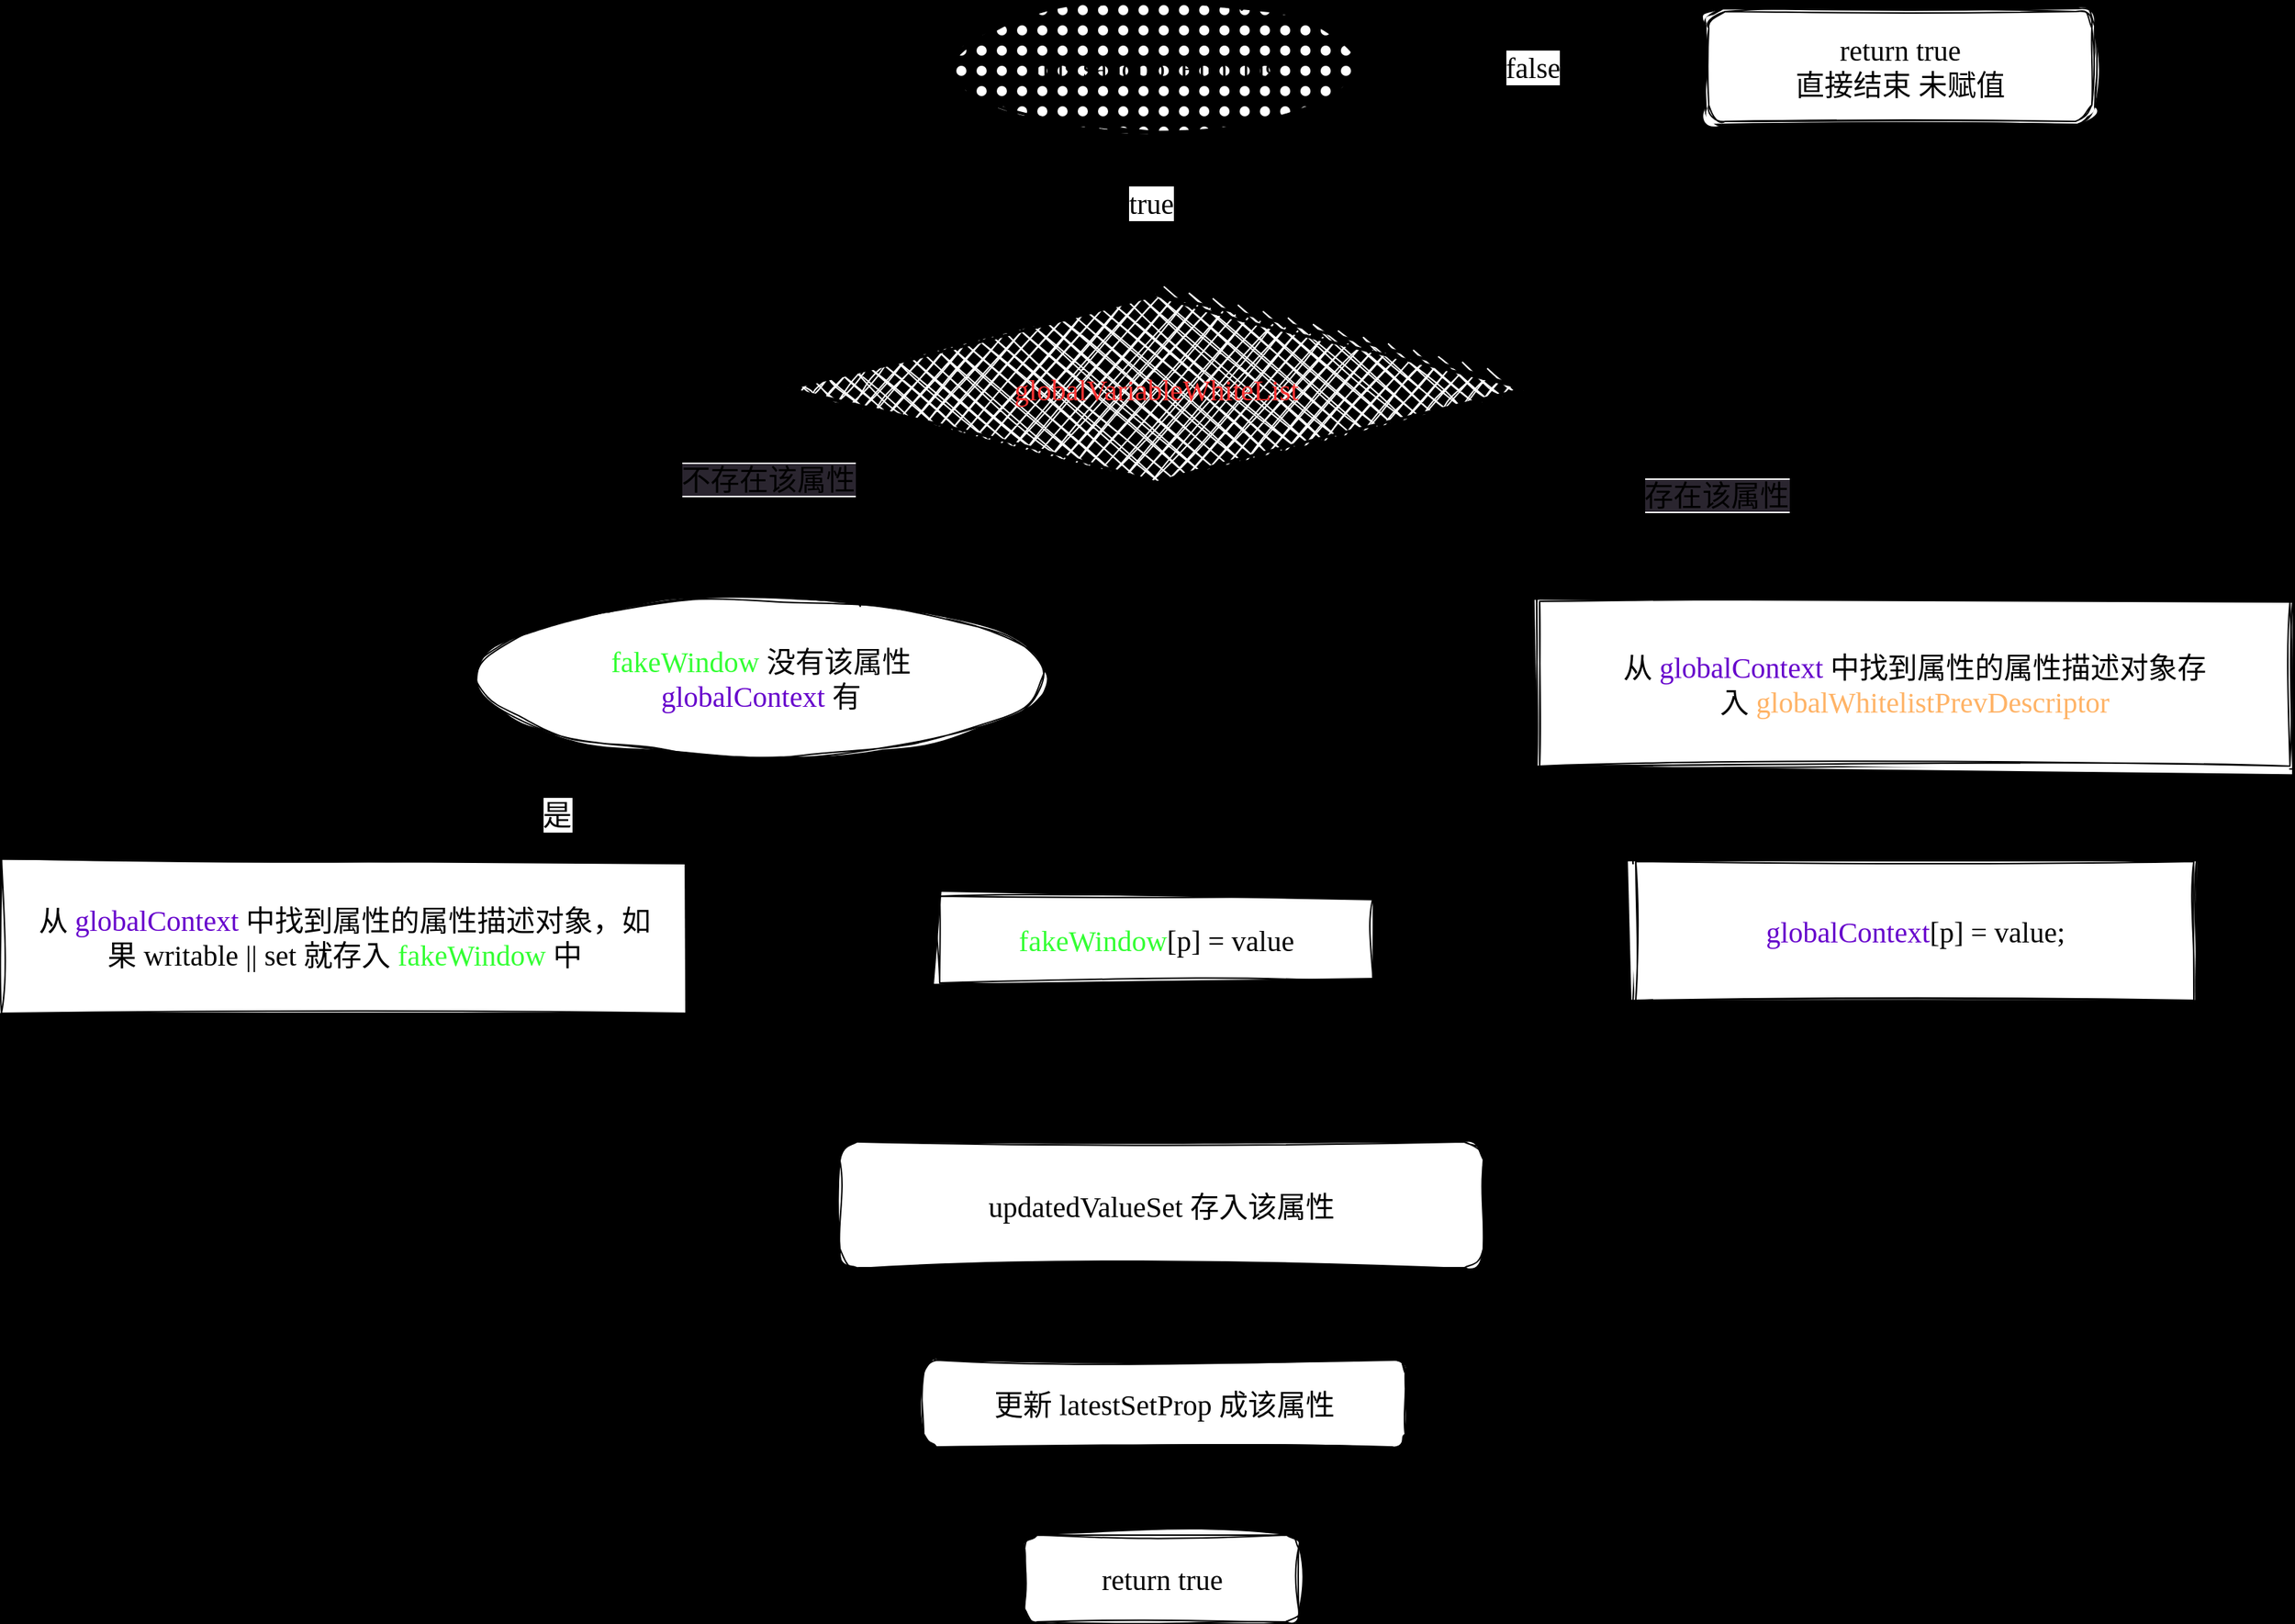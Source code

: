 <mxfile>
    <diagram id="3beZDpxnnqpNYl-iiuE6" name="第 1 页">
        <mxGraphModel dx="2198" dy="1898" grid="0" gridSize="1" guides="1" tooltips="1" connect="1" arrows="1" fold="1" page="0" pageScale="1" pageWidth="1600" pageHeight="1200" background="#000000" math="0" shadow="0">
            <root>
                <mxCell id="0"/>
                <mxCell id="1" parent="0"/>
                <mxCell id="12" value="false" style="edgeStyle=none;sketch=1;hachureGap=4;jiggle=2;curveFitting=1;html=1;fontFamily=Verdana;fontSize=20;" parent="1" source="4" target="13" edge="1">
                    <mxGeometry relative="1" as="geometry">
                        <mxPoint x="610" y="480" as="targetPoint"/>
                    </mxGeometry>
                </mxCell>
                <mxCell id="16" style="edgeStyle=none;sketch=1;hachureGap=4;jiggle=2;curveFitting=1;html=1;entryX=0.5;entryY=0;entryDx=0;entryDy=0;fontFamily=Verdana;fontSize=20;" parent="1" source="4" target="15" edge="1">
                    <mxGeometry relative="1" as="geometry"/>
                </mxCell>
                <mxCell id="17" value="true" style="edgeLabel;html=1;align=center;verticalAlign=middle;resizable=0;points=[];fontSize=20;fontFamily=Verdana;" parent="16" vertex="1" connectable="0">
                    <mxGeometry x="-0.137" y="-4" relative="1" as="geometry">
                        <mxPoint as="offset"/>
                    </mxGeometry>
                </mxCell>
                <UserObject label="&lt;font style=&quot;font-size: 20px;&quot;&gt;this.sandboxRunning&lt;/font&gt;" link="this.sandboxRunning" id="4">
                    <mxCell style="ellipse;whiteSpace=wrap;html=1;strokeWidth=2;fillWeight=2;hachureGap=8;fillStyle=dots;sketch=1;jiggle=2;curveFitting=1;fontFamily=Verdana;fontSize=20;" parent="1" vertex="1">
                        <mxGeometry x="290" y="240" width="280" height="90" as="geometry"/>
                    </mxCell>
                </UserObject>
                <mxCell id="13" value="return true&lt;br style=&quot;font-size: 20px;&quot;&gt;直接结束 未赋值" style="shape=ext;double=1;rounded=1;whiteSpace=wrap;html=1;sketch=1;hachureGap=4;jiggle=2;curveFitting=1;fontFamily=Verdana;fontSize=20;" parent="1" vertex="1">
                    <mxGeometry x="810" y="245" width="269" height="80" as="geometry"/>
                </mxCell>
                <mxCell id="19" style="edgeStyle=none;sketch=1;hachureGap=4;jiggle=2;curveFitting=1;html=1;exitX=0;exitY=0.5;exitDx=0;exitDy=0;fontFamily=Verdana;fontSize=20;entryX=0.5;entryY=0;entryDx=0;entryDy=0;" parent="1" source="15" target="36" edge="1">
                    <mxGeometry relative="1" as="geometry">
                        <mxPoint x="90" y="696" as="targetPoint"/>
                    </mxGeometry>
                </mxCell>
                <mxCell id="21" value="&lt;span style=&quot;background-color: rgb(42, 37, 47); font-size: 20px;&quot;&gt;不存在该属性&lt;/span&gt;" style="edgeLabel;html=1;align=center;verticalAlign=middle;resizable=0;points=[];fontSize=20;fontFamily=Verdana;" parent="19" vertex="1" connectable="0">
                    <mxGeometry x="-0.129" y="-6" relative="1" as="geometry">
                        <mxPoint as="offset"/>
                    </mxGeometry>
                </mxCell>
                <mxCell id="20" style="edgeStyle=none;sketch=1;hachureGap=4;jiggle=2;curveFitting=1;html=1;exitX=1;exitY=0.5;exitDx=0;exitDy=0;fontFamily=Verdana;fontSize=20;entryX=0.5;entryY=0;entryDx=0;entryDy=0;" parent="1" source="15" target="23" edge="1">
                    <mxGeometry relative="1" as="geometry">
                        <mxPoint x="490" y="760" as="targetPoint"/>
                        <Array as="points"/>
                    </mxGeometry>
                </mxCell>
                <mxCell id="22" value="&lt;span style=&quot;background-color: rgb(42, 37, 47); font-size: 20px;&quot;&gt;存在该属性&lt;/span&gt;" style="edgeLabel;html=1;align=center;verticalAlign=middle;resizable=0;points=[];fontSize=20;fontFamily=Verdana;" parent="20" vertex="1" connectable="0">
                    <mxGeometry x="-0.018" y="-2" relative="1" as="geometry">
                        <mxPoint as="offset"/>
                    </mxGeometry>
                </mxCell>
                <mxCell id="15" value="&lt;font color=&quot;#ff3333&quot; style=&quot;font-size: 20px;&quot;&gt;globalVariableWhiteList&lt;/font&gt;" style="rhombus;whiteSpace=wrap;html=1;strokeWidth=2;fillWeight=-1;hachureGap=8;fillStyle=cross-hatch;sketch=1;jiggle=2;curveFitting=1;fontFamily=Verdana;fontSize=20;" parent="1" vertex="1">
                    <mxGeometry x="175" y="443" width="510" height="130" as="geometry"/>
                </mxCell>
                <mxCell id="26" value="" style="edgeStyle=none;sketch=1;hachureGap=4;jiggle=2;curveFitting=1;html=1;fontFamily=Verdana;fontSize=20;" parent="1" source="23" target="25" edge="1">
                    <mxGeometry relative="1" as="geometry"/>
                </mxCell>
                <mxCell id="23" value="&lt;span style=&quot;font-size: 20px;&quot;&gt;从&lt;/span&gt;&lt;font style=&quot;font-size: 20px;&quot; color=&quot;#6600cc&quot;&gt;&amp;nbsp;globalContext&amp;nbsp;&lt;/font&gt;&lt;span style=&quot;font-size: 20px;&quot;&gt;中找到属性的属性描述对象&lt;/span&gt;存入&amp;nbsp;&lt;span style=&quot;color: rgb(255, 179, 102); font-size: 20px;&quot;&gt;globalWhitelistPrevDescriptor&lt;/span&gt;" style="shape=ext;double=1;rounded=0;whiteSpace=wrap;html=1;sketch=1;hachureGap=4;jiggle=2;curveFitting=1;fontFamily=Verdana;fontSize=20;" parent="1" vertex="1">
                    <mxGeometry x="693" y="653" width="523" height="118" as="geometry"/>
                </mxCell>
                <mxCell id="52" style="edgeStyle=none;sketch=1;hachureGap=4;jiggle=2;curveFitting=1;html=1;fontFamily=Verdana;fontSize=20;" parent="1" source="25" target="49" edge="1">
                    <mxGeometry relative="1" as="geometry"/>
                </mxCell>
                <mxCell id="25" value="&lt;font color=&quot;#6600cc&quot; style=&quot;font-size: 20px;&quot;&gt;globalContext&lt;/font&gt;[p] = value;" style="shape=ext;double=1;rounded=0;whiteSpace=wrap;html=1;sketch=1;hachureGap=4;jiggle=2;curveFitting=1;fontFamily=Verdana;fontSize=20;" parent="1" vertex="1">
                    <mxGeometry x="759.5" y="833" width="390" height="100" as="geometry"/>
                </mxCell>
                <mxCell id="38" value="" style="edgeStyle=none;sketch=1;hachureGap=4;jiggle=2;curveFitting=1;html=1;fontFamily=Verdana;fontSize=20;" parent="1" source="36" target="37" edge="1">
                    <mxGeometry relative="1" as="geometry"/>
                </mxCell>
                <mxCell id="43" value="" style="edgeStyle=none;sketch=1;hachureGap=4;jiggle=2;curveFitting=1;html=1;fontFamily=Verdana;fontSize=20;" parent="1" source="36" target="42" edge="1">
                    <mxGeometry relative="1" as="geometry"/>
                </mxCell>
                <mxCell id="44" value="是" style="edgeLabel;html=1;align=center;verticalAlign=middle;resizable=0;points=[];fontSize=20;fontFamily=Verdana;" parent="43" vertex="1" connectable="0">
                    <mxGeometry x="0.045" y="5" relative="1" as="geometry">
                        <mxPoint as="offset"/>
                    </mxGeometry>
                </mxCell>
                <mxCell id="36" value="&lt;span style=&quot;font-size: 20px;&quot;&gt;&lt;font color=&quot;#33ff33&quot; style=&quot;font-size: 20px;&quot;&gt;fakeWindow&lt;/font&gt; 没有该属性&lt;/span&gt;&lt;br style=&quot;font-size: 20px;&quot;&gt;&lt;span style=&quot;font-size: 20px;&quot;&gt;&lt;font color=&quot;#6600cc&quot; style=&quot;font-size: 20px;&quot;&gt;globalContext&lt;/font&gt; 有&lt;/span&gt;" style="ellipse;whiteSpace=wrap;html=1;sketch=1;hachureGap=4;jiggle=2;curveFitting=1;fontFamily=Verdana;fontSize=20;" parent="1" vertex="1">
                    <mxGeometry x="-40" y="653" width="393" height="110" as="geometry"/>
                </mxCell>
                <mxCell id="51" style="edgeStyle=none;sketch=1;hachureGap=4;jiggle=2;curveFitting=1;html=1;exitX=0.5;exitY=1;exitDx=0;exitDy=0;fontFamily=Verdana;fontSize=20;" parent="1" source="37" target="49" edge="1">
                    <mxGeometry relative="1" as="geometry"/>
                </mxCell>
                <mxCell id="37" value="&lt;font color=&quot;#33ff33&quot; style=&quot;font-size: 20px;&quot;&gt;fakeWindow&lt;/font&gt;[p] = value" style="whiteSpace=wrap;html=1;fontSize=20;fontFamily=Verdana;sketch=1;hachureGap=4;jiggle=2;curveFitting=1;" parent="1" vertex="1">
                    <mxGeometry x="280" y="859" width="300" height="60" as="geometry"/>
                </mxCell>
                <mxCell id="39" value="否" style="text;html=1;align=center;verticalAlign=middle;resizable=0;points=[];autosize=1;strokeColor=none;fillColor=none;fontSize=20;fontFamily=Verdana;sketch=1;hachureGap=4;jiggle=2;curveFitting=1;" parent="1" vertex="1">
                    <mxGeometry x="231" y="808" width="38" height="36" as="geometry"/>
                </mxCell>
                <mxCell id="50" value="" style="edgeStyle=none;sketch=1;hachureGap=4;jiggle=2;curveFitting=1;html=1;fontFamily=Verdana;fontSize=20;" parent="1" source="42" target="49" edge="1">
                    <mxGeometry relative="1" as="geometry"/>
                </mxCell>
                <mxCell id="42" value="从&lt;font color=&quot;#6600cc&quot; style=&quot;font-size: 20px;&quot;&gt;&amp;nbsp;globalContext &lt;/font&gt;中找到属性的属性描述对象，如果&amp;nbsp;writable || set 就存入&amp;nbsp;&lt;font color=&quot;#33ff33&quot; style=&quot;font-size: 20px;&quot;&gt;fakeWindow&lt;/font&gt; 中" style="whiteSpace=wrap;html=1;fontSize=20;fontFamily=Verdana;sketch=1;hachureGap=4;jiggle=2;curveFitting=1;" parent="1" vertex="1">
                    <mxGeometry x="-369" y="833" width="475" height="107" as="geometry"/>
                </mxCell>
                <mxCell id="55" value="" style="edgeStyle=none;sketch=1;hachureGap=4;jiggle=2;curveFitting=1;html=1;fontFamily=Verdana;fontSize=20;" parent="1" source="49" target="54" edge="1">
                    <mxGeometry relative="1" as="geometry"/>
                </mxCell>
                <mxCell id="49" value="updatedValueSet 存入该属性" style="rounded=1;whiteSpace=wrap;html=1;fontSize=20;fontFamily=Verdana;sketch=1;hachureGap=4;jiggle=2;curveFitting=1;" parent="1" vertex="1">
                    <mxGeometry x="211" y="1029" width="445" height="87" as="geometry"/>
                </mxCell>
                <mxCell id="57" value="" style="edgeStyle=none;sketch=1;hachureGap=4;jiggle=2;curveFitting=1;html=1;fontFamily=Verdana;fontSize=20;" parent="1" source="54" target="56" edge="1">
                    <mxGeometry relative="1" as="geometry"/>
                </mxCell>
                <mxCell id="54" value="更新&amp;nbsp;latestSetProp 成该属性" style="whiteSpace=wrap;html=1;fontSize=20;fontFamily=Verdana;rounded=1;sketch=1;hachureGap=4;jiggle=2;curveFitting=1;" parent="1" vertex="1">
                    <mxGeometry x="269" y="1180" width="333" height="60" as="geometry"/>
                </mxCell>
                <mxCell id="56" value="return true" style="whiteSpace=wrap;html=1;fontSize=20;fontFamily=Verdana;rounded=1;sketch=1;hachureGap=4;jiggle=2;curveFitting=1;" parent="1" vertex="1">
                    <mxGeometry x="338.75" y="1301" width="189.5" height="60" as="geometry"/>
                </mxCell>
            </root>
        </mxGraphModel>
    </diagram>
    <diagram id="SvuX_elx9gp2BdOiEa9C" name="第 2 页">
        <mxGraphModel dx="613" dy="1891" grid="0" gridSize="10" guides="1" tooltips="1" connect="1" arrows="1" fold="1" page="0" pageScale="1" pageWidth="1200" pageHeight="1600" math="0" shadow="0">
            <root>
                <mxCell id="0"/>
                <mxCell id="1" parent="0"/>
                <mxCell id="1J440T3AeXwuQjiSlXi3-40" style="edgeStyle=none;sketch=1;hachureGap=4;jiggle=2;curveFitting=1;html=1;entryX=0;entryY=0.5;entryDx=0;entryDy=0;fontFamily=Garamond;fontSize=17;fontStyle=1;labelBackgroundColor=none;" edge="1" parent="1" source="1J440T3AeXwuQjiSlXi3-1" target="1J440T3AeXwuQjiSlXi3-38">
                    <mxGeometry relative="1" as="geometry"/>
                </mxCell>
                <mxCell id="1J440T3AeXwuQjiSlXi3-1" value="&lt;span style=&quot;color: rgb(4, 51, 255); font-size: 17px;&quot;&gt;addedPropsMapInSandbox&lt;/span&gt;&lt;br style=&quot;font-size: 17px;&quot;&gt;&lt;br style=&quot;font-size: 17px;&quot;&gt;&lt;div style=&quot;font-size: 17px;&quot;&gt;&lt;font style=&quot;font-size: 17px;&quot;&gt;记录沙箱运行期间&lt;span style=&quot;color: rgb(148, 55, 255); font-size: 17px;&quot;&gt;新增&lt;/span&gt;的全局变量&lt;/font&gt;&lt;/div&gt;" style="shape=cylinder3;whiteSpace=wrap;html=1;boundedLbl=1;backgroundOutline=1;size=15;sketch=1;hachureGap=4;jiggle=2;curveFitting=1;fontFamily=Garamond;fontSize=17;fontStyle=1;labelBackgroundColor=none;" vertex="1" parent="1">
                    <mxGeometry x="896" y="155" width="284" height="144" as="geometry"/>
                </mxCell>
                <mxCell id="1J440T3AeXwuQjiSlXi3-2" value="&lt;span style=&quot;color: rgb(148, 55, 255); font-size: 17px;&quot;&gt;modifiedPropsOriginalValueMapInSandbox&lt;/span&gt;&lt;span style=&quot;font-size: 17px;&quot;&gt;&lt;br style=&quot;font-size: 17px;&quot;&gt;&lt;/span&gt;&lt;span style=&quot;font-size: 17px;&quot;&gt;&lt;br style=&quot;font-size: 17px;&quot;&gt;&lt;/span&gt;&lt;div style=&quot;font-size: 17px;&quot;&gt;&lt;span style=&quot;font-size: 17px;&quot;&gt;记录&amp;nbsp;&lt;/span&gt;&lt;span style=&quot;color: rgb(200, 172, 165); font-size: 17px;&quot;&gt;原始 window 对象&lt;/span&gt;&lt;span style=&quot;font-size: 17px;&quot;&gt;&amp;nbsp;中存在、但是自身没有的属性&lt;/span&gt;&lt;/div&gt;&lt;div style=&quot;font-size: 17px;&quot;&gt;&lt;span style=&quot;font-size: 17px;&quot;&gt;是一个&lt;span style=&quot;color: rgb(148, 55, 255); font-size: 17px;&quot;&gt;初始化&lt;/span&gt;的值的存储合集。&lt;/span&gt;&lt;br style=&quot;font-size: 17px;&quot;&gt;&lt;/div&gt;" style="shape=cylinder3;whiteSpace=wrap;html=1;boundedLbl=1;backgroundOutline=1;size=15;sketch=1;hachureGap=4;jiggle=2;curveFitting=1;fontFamily=Garamond;fontSize=17;fontStyle=1;labelBackgroundColor=none;" vertex="1" parent="1">
                    <mxGeometry x="1211.5" y="313" width="466" height="145" as="geometry"/>
                </mxCell>
                <mxCell id="1J440T3AeXwuQjiSlXi3-3" value="&lt;span style=&quot;color: rgb(255, 64, 255); font-size: 17px;&quot;&gt;currentUpdatedPropsValueMap&lt;/span&gt;&lt;span style=&quot;font-size: 17px;&quot;&gt;&lt;br style=&quot;font-size: 17px;&quot;&gt;&lt;/span&gt;&lt;span style=&quot;font-size: 17px;&quot;&gt;&lt;br style=&quot;font-size: 17px;&quot;&gt;&lt;/span&gt;&lt;div style=&quot;font-size: 17px;&quot;&gt;&lt;span style=&quot;font-size: 17px;&quot;&gt;记录&lt;span style=&quot;color: rgb(148, 55, 255); font-size: 17px;&quot;&gt;新增和更新&lt;/span&gt;全局变量的 map，用于在任意时刻做 snapshot&lt;/span&gt;&lt;br style=&quot;font-size: 17px;&quot;&gt;&lt;/div&gt;" style="shape=cylinder3;whiteSpace=wrap;html=1;boundedLbl=1;backgroundOutline=1;size=15;sketch=1;hachureGap=4;jiggle=2;curveFitting=1;fontFamily=Garamond;fontSize=17;fontStyle=1;labelBackgroundColor=none;" vertex="1" parent="1">
                    <mxGeometry x="1579" y="117" width="332" height="142" as="geometry"/>
                </mxCell>
                <mxCell id="1J440T3AeXwuQjiSlXi3-13" value="&lt;div style=&quot;color: rgb(200, 172, 165); font-size: 17px; line-height: 18px;&quot;&gt;&lt;span style=&quot;color: rgb(255, 167, 119); font-size: 17px;&quot;&gt;沙箱处于运行状态&lt;/span&gt;&lt;span style=&quot;color: rgb(255, 167, 119); font-size: 17px;&quot;&gt;否则直接结束&lt;/span&gt;&lt;/div&gt;" style="edgeStyle=none;sketch=1;hachureGap=4;jiggle=2;curveFitting=1;html=1;fontFamily=Garamond;fontSize=17;fontStyle=1;labelBackgroundColor=none;" edge="1" parent="1" source="1J440T3AeXwuQjiSlXi3-4" target="1J440T3AeXwuQjiSlXi3-12">
                    <mxGeometry x="-0.001" relative="1" as="geometry">
                        <mxPoint as="offset"/>
                    </mxGeometry>
                </mxCell>
                <mxCell id="1J440T3AeXwuQjiSlXi3-4" value="&lt;div style=&quot;color: rgb(200, 172, 165); font-size: 17px; line-height: 18px;&quot;&gt;&lt;span style=&quot;color: rgb(110, 221, 214); font-size: 17px;&quot;&gt;setTrap&lt;/span&gt;&lt;/div&gt;" style="rounded=0;whiteSpace=wrap;html=1;sketch=1;hachureGap=4;jiggle=2;curveFitting=1;fontFamily=Garamond;fontSize=17;fillColor=#008a00;fontColor=#ffffff;strokeColor=#005700;fontStyle=1;labelBackgroundColor=none;" vertex="1" parent="1">
                    <mxGeometry x="987.5" y="834" width="120" height="60" as="geometry"/>
                </mxCell>
                <mxCell id="1J440T3AeXwuQjiSlXi3-20" value="" style="edgeStyle=none;sketch=1;hachureGap=4;jiggle=2;curveFitting=1;html=1;fontFamily=Garamond;fontSize=17;fontStyle=1;labelBackgroundColor=none;" edge="1" parent="1" source="1J440T3AeXwuQjiSlXi3-12" target="1J440T3AeXwuQjiSlXi3-19">
                    <mxGeometry relative="1" as="geometry"/>
                </mxCell>
                <mxCell id="1J440T3AeXwuQjiSlXi3-21" value="是" style="edgeLabel;html=1;align=center;verticalAlign=middle;resizable=0;points=[];fontSize=17;fontFamily=Garamond;fontStyle=1;labelBackgroundColor=none;" vertex="1" connectable="0" parent="1J440T3AeXwuQjiSlXi3-20">
                    <mxGeometry x="-0.344" y="4" relative="1" as="geometry">
                        <mxPoint x="21" as="offset"/>
                    </mxGeometry>
                </mxCell>
                <mxCell id="1J440T3AeXwuQjiSlXi3-22" style="edgeStyle=none;sketch=1;hachureGap=4;jiggle=2;curveFitting=1;html=1;fontFamily=Garamond;fontSize=17;fontStyle=1;labelBackgroundColor=none;" edge="1" parent="1" source="1J440T3AeXwuQjiSlXi3-12" target="1J440T3AeXwuQjiSlXi3-1">
                    <mxGeometry relative="1" as="geometry"/>
                </mxCell>
                <mxCell id="1J440T3AeXwuQjiSlXi3-23" value="否，添加，值的新的" style="edgeLabel;html=1;align=center;verticalAlign=middle;resizable=0;points=[];fontSize=17;fontFamily=Garamond;fontStyle=1;labelBackgroundColor=none;" vertex="1" connectable="0" parent="1J440T3AeXwuQjiSlXi3-22">
                    <mxGeometry x="-0.19" y="-5" relative="1" as="geometry">
                        <mxPoint as="offset"/>
                    </mxGeometry>
                </mxCell>
                <mxCell id="1J440T3AeXwuQjiSlXi3-12" value="&lt;div style=&quot;line-height: 18px; font-size: 17px;&quot;&gt;&lt;font color=&quot;#c8aca5&quot; style=&quot;font-size: 17px;&quot;&gt;&lt;span style=&quot;font-size: 17px;&quot;&gt;&amp;nbsp; 属性在原始 window 对象中&amp;nbsp;&lt;/span&gt;&lt;/font&gt;&lt;br style=&quot;font-size: 17px;&quot;&gt;&lt;/div&gt;" style="rhombus;whiteSpace=wrap;html=1;fontSize=17;fontFamily=Garamond;rounded=0;sketch=1;hachureGap=4;jiggle=2;curveFitting=1;fontStyle=1;labelBackgroundColor=none;" vertex="1" parent="1">
                    <mxGeometry x="896" y="587" width="303" height="87" as="geometry"/>
                </mxCell>
                <mxCell id="1J440T3AeXwuQjiSlXi3-24" style="edgeStyle=none;sketch=1;hachureGap=4;jiggle=2;curveFitting=1;html=1;entryX=0.5;entryY=1;entryDx=0;entryDy=0;entryPerimeter=0;fontFamily=Garamond;fontSize=17;fontStyle=1;labelBackgroundColor=none;" edge="1" parent="1" source="1J440T3AeXwuQjiSlXi3-19" target="1J440T3AeXwuQjiSlXi3-2">
                    <mxGeometry relative="1" as="geometry"/>
                </mxCell>
                <mxCell id="1J440T3AeXwuQjiSlXi3-25" value="否，添加，值是&lt;span style=&quot;&quot;&gt;&amp;nbsp;&lt;/span&gt;&lt;span style=&quot;color: rgb(200, 172, 165);&quot;&gt;原始 window 对象&amp;nbsp;&lt;/span&gt;上的" style="edgeLabel;html=1;align=center;verticalAlign=middle;resizable=0;points=[];fontSize=17;fontFamily=Garamond;fontStyle=1;labelBackgroundColor=none;" vertex="1" connectable="0" parent="1J440T3AeXwuQjiSlXi3-24">
                    <mxGeometry x="-0.536" y="-3" relative="1" as="geometry">
                        <mxPoint x="12" y="-26" as="offset"/>
                    </mxGeometry>
                </mxCell>
                <mxCell id="1J440T3AeXwuQjiSlXi3-27" value="" style="edgeStyle=none;sketch=1;hachureGap=4;jiggle=2;curveFitting=1;html=1;fontFamily=Garamond;fontSize=17;fontStyle=1;labelBackgroundColor=none;" edge="1" parent="1" source="1J440T3AeXwuQjiSlXi3-19" target="1J440T3AeXwuQjiSlXi3-26">
                    <mxGeometry relative="1" as="geometry"/>
                </mxCell>
                <mxCell id="1J440T3AeXwuQjiSlXi3-31" style="edgeStyle=none;sketch=1;hachureGap=4;jiggle=2;curveFitting=1;html=1;exitX=0.5;exitY=1;exitDx=0;exitDy=0;fontFamily=Garamond;fontSize=17;fontStyle=1;labelBackgroundColor=none;" edge="1" parent="1" source="1J440T3AeXwuQjiSlXi3-19" target="1J440T3AeXwuQjiSlXi3-30">
                    <mxGeometry relative="1" as="geometry"/>
                </mxCell>
                <mxCell id="1J440T3AeXwuQjiSlXi3-19" value="&lt;div style=&quot;line-height: 18px; font-size: 17px;&quot;&gt;&lt;font color=&quot;#c8aca5&quot; style=&quot;font-size: 17px;&quot;&gt;&lt;span style=&quot;font-size: 17px;&quot;&gt;属性存在于上面这个 Map 中&amp;nbsp;&lt;/span&gt;&lt;/font&gt;&lt;br style=&quot;font-size: 17px;&quot;&gt;&lt;/div&gt;" style="rhombus;whiteSpace=wrap;html=1;fontSize=17;fontFamily=Garamond;rounded=0;sketch=1;hachureGap=4;jiggle=2;curveFitting=1;fontStyle=1;labelBackgroundColor=none;" vertex="1" parent="1">
                    <mxGeometry x="1285" y="570.5" width="319" height="120" as="geometry"/>
                </mxCell>
                <mxCell id="1J440T3AeXwuQjiSlXi3-32" style="edgeStyle=none;sketch=1;hachureGap=4;jiggle=2;curveFitting=1;html=1;exitX=0.5;exitY=0;exitDx=0;exitDy=0;entryX=0.5;entryY=1;entryDx=0;entryDy=0;entryPerimeter=0;fontFamily=Garamond;fontSize=17;fontStyle=1;labelBackgroundColor=none;" edge="1" parent="1" source="1J440T3AeXwuQjiSlXi3-26" target="1J440T3AeXwuQjiSlXi3-3">
                    <mxGeometry relative="1" as="geometry"/>
                </mxCell>
                <mxCell id="1J440T3AeXwuQjiSlXi3-33" value="更新值" style="edgeLabel;html=1;align=center;verticalAlign=middle;resizable=0;points=[];fontSize=17;fontFamily=Garamond;fontStyle=1;labelBackgroundColor=none;" vertex="1" connectable="0" parent="1J440T3AeXwuQjiSlXi3-32">
                    <mxGeometry x="0.208" y="-4" relative="1" as="geometry">
                        <mxPoint y="-1" as="offset"/>
                    </mxGeometry>
                </mxCell>
                <mxCell id="1J440T3AeXwuQjiSlXi3-35" style="edgeStyle=none;sketch=1;hachureGap=4;jiggle=2;curveFitting=1;html=1;exitX=1;exitY=0.5;exitDx=0;exitDy=0;entryX=0;entryY=0.5;entryDx=0;entryDy=0;fontFamily=Garamond;fontSize=17;fontStyle=1;labelBackgroundColor=none;" edge="1" parent="1" source="1J440T3AeXwuQjiSlXi3-26" target="1J440T3AeXwuQjiSlXi3-34">
                    <mxGeometry relative="1" as="geometry"/>
                </mxCell>
                <mxCell id="1J440T3AeXwuQjiSlXi3-26" value="&lt;span style=&quot;font-size: 17px;&quot;&gt;正常进行&lt;/span&gt;" style="whiteSpace=wrap;html=1;fontSize=17;fontFamily=Garamond;rounded=0;sketch=1;hachureGap=4;jiggle=2;curveFitting=1;fontStyle=1;labelBackgroundColor=none;" vertex="1" parent="1">
                    <mxGeometry x="1691" y="593" width="120" height="60" as="geometry"/>
                </mxCell>
                <mxCell id="1J440T3AeXwuQjiSlXi3-36" style="edgeStyle=none;sketch=1;hachureGap=4;jiggle=2;curveFitting=1;html=1;entryX=0.5;entryY=1;entryDx=0;entryDy=0;fontFamily=Garamond;fontSize=17;fontStyle=1;labelBackgroundColor=none;" edge="1" parent="1" source="1J440T3AeXwuQjiSlXi3-30" target="1J440T3AeXwuQjiSlXi3-26">
                    <mxGeometry relative="1" as="geometry"/>
                </mxCell>
                <mxCell id="1J440T3AeXwuQjiSlXi3-30" value="&lt;div style=&quot;font-size: 17px;&quot;&gt;&lt;span style=&quot;font-size: 17px;&quot;&gt;set 函数逻辑：更新原始window 对象上该属性为新的值&lt;/span&gt;&lt;br style=&quot;font-size: 17px;&quot;&gt;&lt;/div&gt;" style="whiteSpace=wrap;html=1;fontSize=17;fontFamily=Garamond;rounded=0;sketch=1;hachureGap=4;jiggle=2;curveFitting=1;fontStyle=1;labelBackgroundColor=none;" vertex="1" parent="1">
                    <mxGeometry x="1467" y="762" width="273" height="86" as="geometry"/>
                </mxCell>
                <mxCell id="1J440T3AeXwuQjiSlXi3-39" value="" style="edgeStyle=none;sketch=1;hachureGap=4;jiggle=2;curveFitting=1;html=1;fontFamily=Garamond;fontSize=17;fontStyle=1;labelBackgroundColor=none;" edge="1" parent="1" source="1J440T3AeXwuQjiSlXi3-34" target="1J440T3AeXwuQjiSlXi3-38">
                    <mxGeometry relative="1" as="geometry"/>
                </mxCell>
                <mxCell id="1J440T3AeXwuQjiSlXi3-34" value="更新&amp;nbsp;&lt;span style=&quot;color: rgb(255, 167, 119); font-size: 17px;&quot;&gt;latestSetProp&lt;/span&gt;" style="whiteSpace=wrap;html=1;fontSize=17;fontFamily=Garamond;rounded=0;sketch=1;hachureGap=4;jiggle=2;curveFitting=1;fontStyle=1;labelBackgroundColor=none;" vertex="1" parent="1">
                    <mxGeometry x="1865" y="593" width="211" height="60" as="geometry"/>
                </mxCell>
                <mxCell id="1J440T3AeXwuQjiSlXi3-38" value="return true" style="ellipse;whiteSpace=wrap;html=1;fontSize=17;fontFamily=Garamond;rounded=0;sketch=1;hachureGap=4;jiggle=2;curveFitting=1;fillColor=#60a917;fontColor=#ffffff;strokeColor=#2D7600;fontStyle=1;labelBackgroundColor=none;" vertex="1" parent="1">
                    <mxGeometry x="1886" y="-27" width="145" height="84" as="geometry"/>
                </mxCell>
                <mxCell id="SOkFV3l4VbY5s3WAC8rW-2" style="edgeStyle=none;sketch=1;hachureGap=4;jiggle=2;curveFitting=1;html=1;entryX=0.538;entryY=-0.039;entryDx=0;entryDy=0;entryPerimeter=0;labelBackgroundColor=none;fontFamily=Garamond;fontSize=17;fontStyle=1" edge="1" parent="1" source="SOkFV3l4VbY5s3WAC8rW-1" target="1J440T3AeXwuQjiSlXi3-1">
                    <mxGeometry relative="1" as="geometry"/>
                </mxCell>
                <mxCell id="SOkFV3l4VbY5s3WAC8rW-3" style="edgeStyle=none;sketch=1;hachureGap=4;jiggle=2;curveFitting=1;html=1;entryX=0.5;entryY=0;entryDx=0;entryDy=0;entryPerimeter=0;labelBackgroundColor=none;fontFamily=Garamond;fontSize=17;fontStyle=1" edge="1" parent="1" source="SOkFV3l4VbY5s3WAC8rW-1" target="1J440T3AeXwuQjiSlXi3-2">
                    <mxGeometry relative="1" as="geometry"/>
                </mxCell>
                <mxCell id="SOkFV3l4VbY5s3WAC8rW-4" style="edgeStyle=none;sketch=1;hachureGap=4;jiggle=2;curveFitting=1;html=1;entryX=0.5;entryY=0;entryDx=0;entryDy=0;entryPerimeter=0;labelBackgroundColor=none;fontFamily=Garamond;fontSize=17;fontStyle=1" edge="1" parent="1" source="SOkFV3l4VbY5s3WAC8rW-1" target="1J440T3AeXwuQjiSlXi3-3">
                    <mxGeometry relative="1" as="geometry"/>
                </mxCell>
                <mxCell id="SOkFV3l4VbY5s3WAC8rW-1" value="&lt;span style=&quot;font-size: 17px;&quot;&gt;Map类型&lt;/span&gt;" style="ellipse;shape=cloud;whiteSpace=wrap;html=1;labelBackgroundColor=none;sketch=1;hachureGap=4;jiggle=2;curveFitting=1;fontFamily=Garamond;fontSize=17;fontStyle=1" vertex="1" parent="1">
                    <mxGeometry x="1252" y="-27" width="120" height="81" as="geometry"/>
                </mxCell>
            </root>
        </mxGraphModel>
    </diagram>
</mxfile>